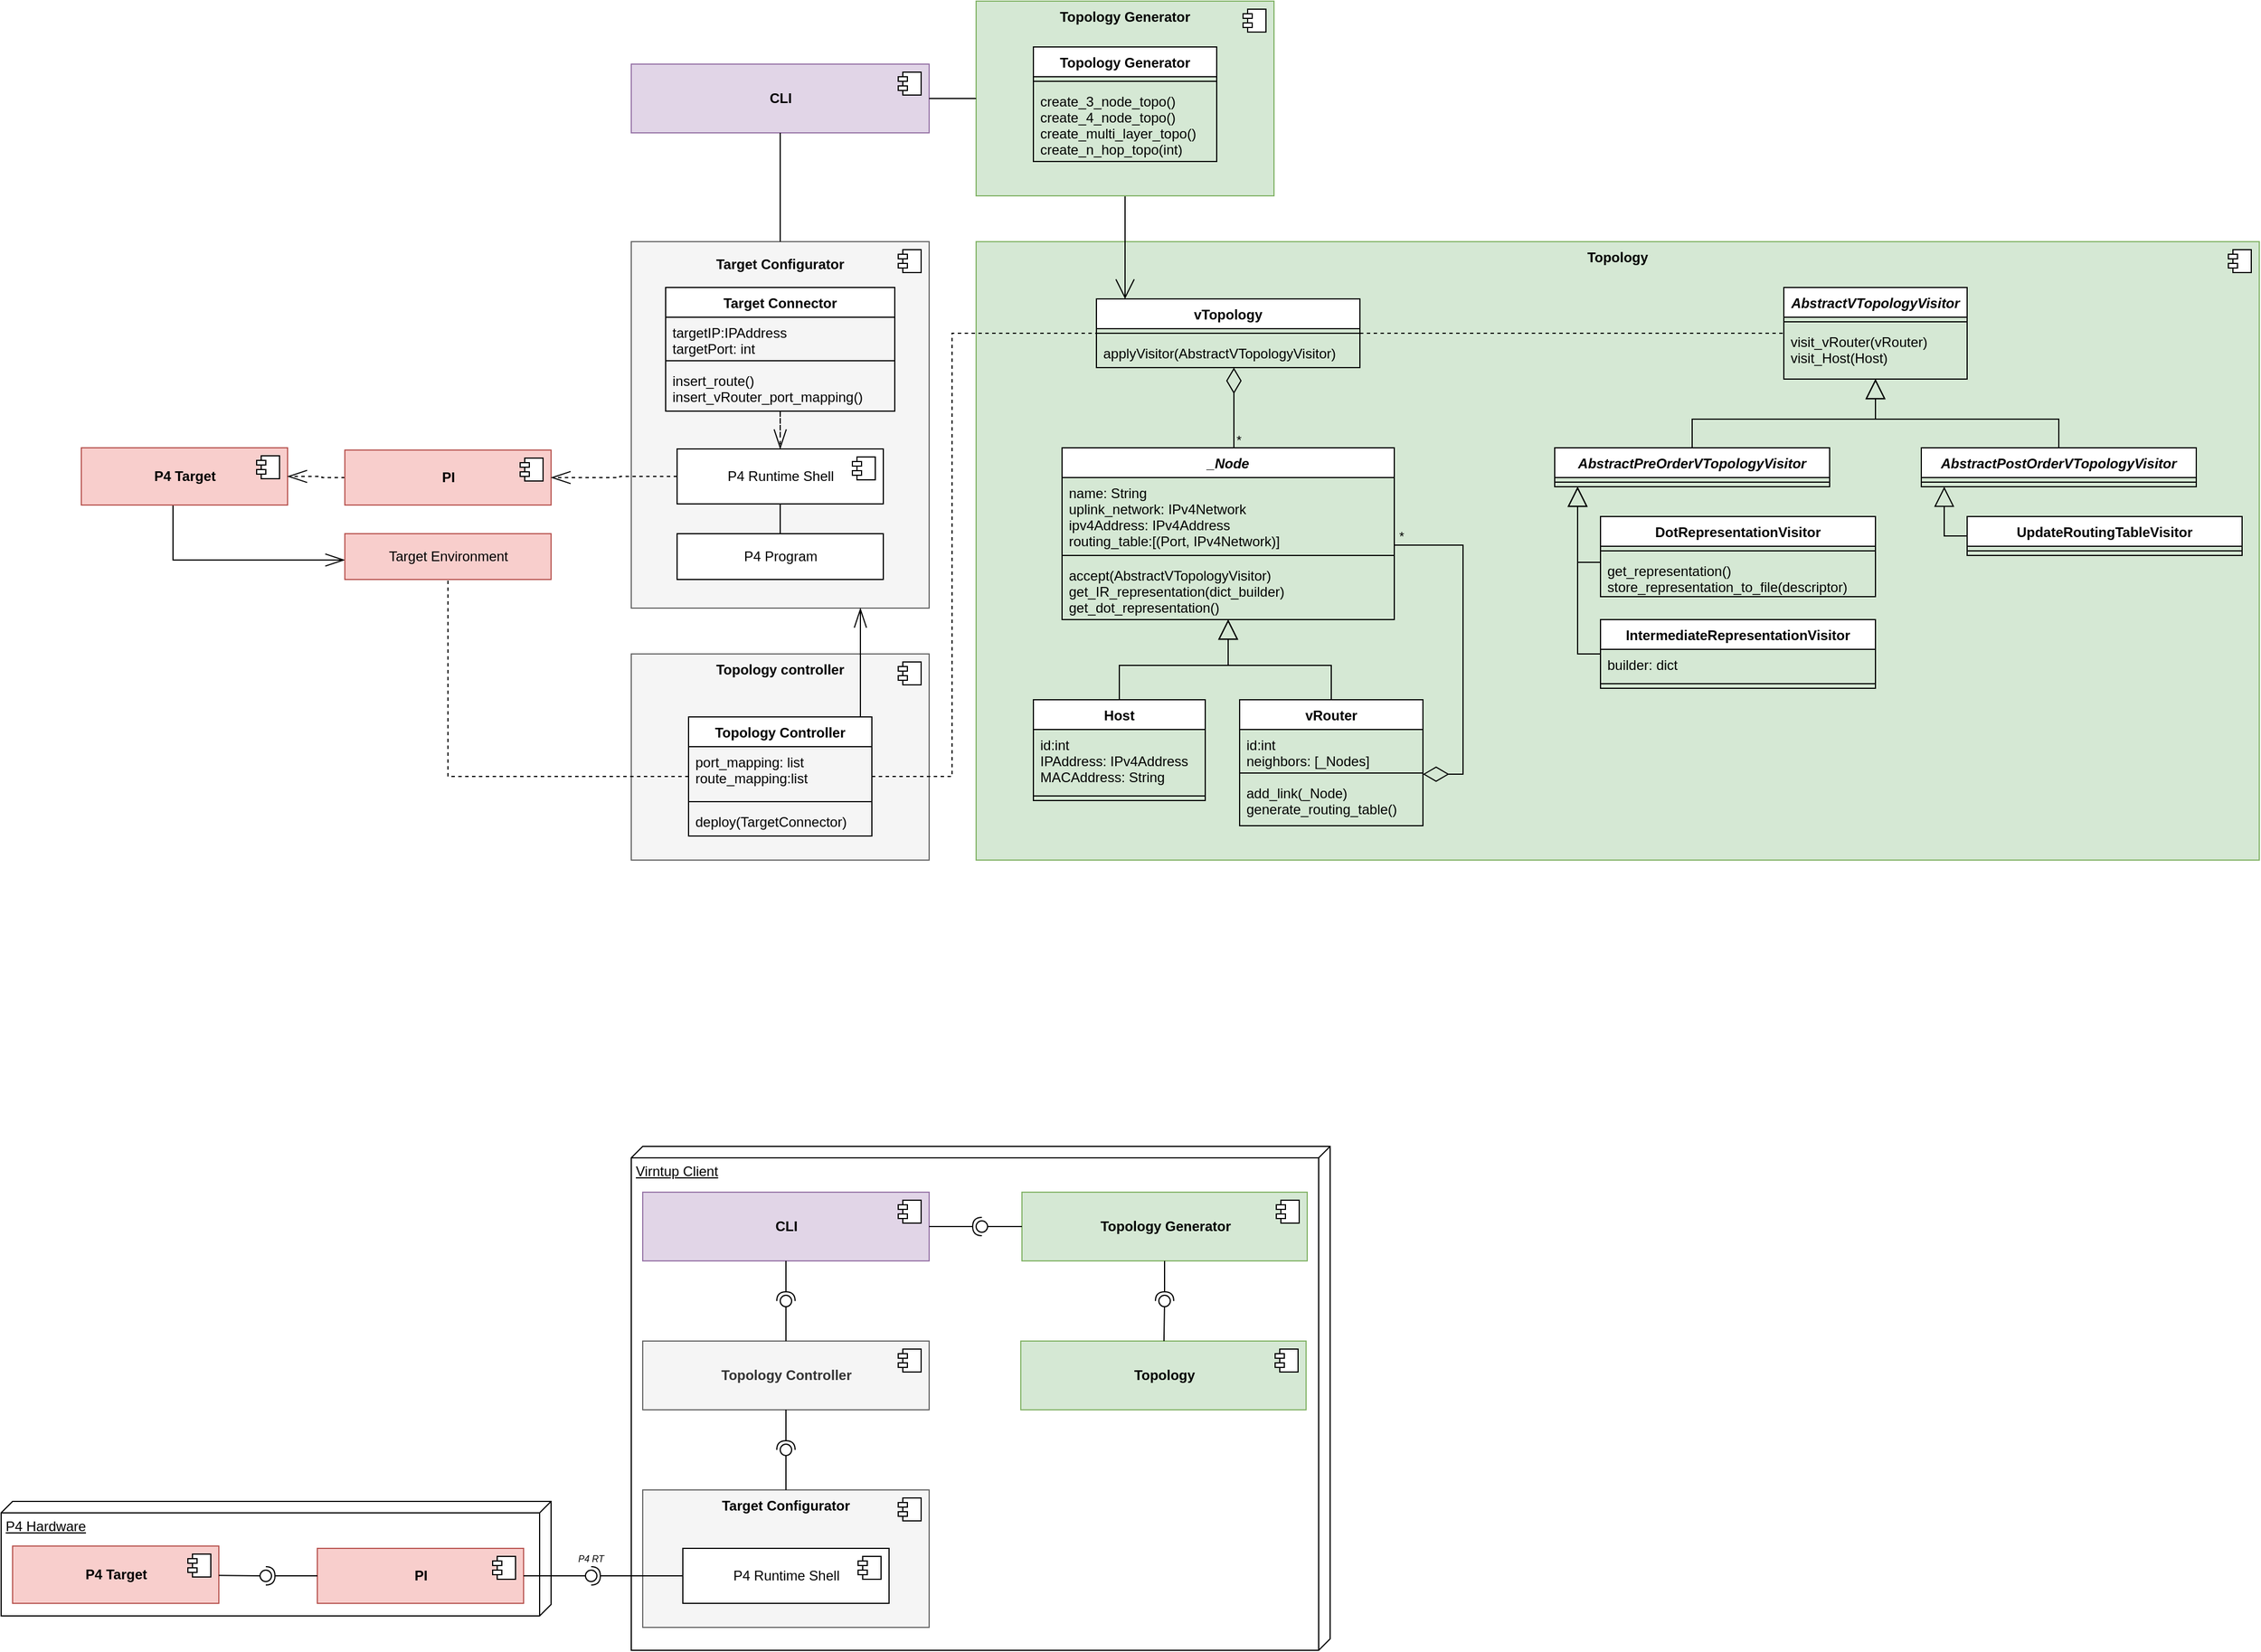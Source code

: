<mxfile version="14.5.1" type="device"><diagram id="0sm4el6s3_t0px6t5tR7" name="Page-1"><mxGraphModel dx="2562" dy="5940" grid="1" gridSize="10" guides="1" tooltips="1" connect="1" arrows="1" fold="1" page="1" pageScale="1" pageWidth="827" pageHeight="1169" math="0" shadow="0"><root><mxCell id="0"/><mxCell id="JbObf4KESTHoV-47QGXV-138" value="Boxes" parent="0"/><mxCell id="JbObf4KESTHoV-47QGXV-35" value="Virntup Client" style="verticalAlign=top;align=left;spacingTop=8;spacingLeft=2;spacingRight=12;shape=cube;size=10;direction=south;fontStyle=4;html=1;" vertex="1" parent="JbObf4KESTHoV-47QGXV-138"><mxGeometry x="2180" y="910" width="610" height="440" as="geometry"/></mxCell><mxCell id="JbObf4KESTHoV-47QGXV-34" value="P4 Hardware" style="verticalAlign=top;align=left;spacingTop=8;spacingLeft=2;spacingRight=12;shape=cube;size=10;direction=south;fontStyle=4;html=1;" vertex="1" parent="JbObf4KESTHoV-47QGXV-138"><mxGeometry x="1630" y="1220" width="480" height="100" as="geometry"/></mxCell><mxCell id="JbObf4KESTHoV-47QGXV-41" value="Deployment" parent="0"/><mxCell id="JbObf4KESTHoV-47QGXV-47" value="&lt;b&gt;Topology&lt;/b&gt;" style="html=1;dropTarget=0;fillColor=#d5e8d4;strokeColor=#82b366;" vertex="1" parent="JbObf4KESTHoV-47QGXV-41"><mxGeometry x="2520" y="1080" width="249" height="60" as="geometry"/></mxCell><mxCell id="JbObf4KESTHoV-47QGXV-48" value="" style="shape=module;jettyWidth=8;jettyHeight=4;" vertex="1" parent="JbObf4KESTHoV-47QGXV-47"><mxGeometry x="1" width="20" height="20" relative="1" as="geometry"><mxPoint x="-27" y="7" as="offset"/></mxGeometry></mxCell><mxCell id="JbObf4KESTHoV-47QGXV-92" value="&lt;b&gt;Topology Generator&lt;/b&gt;" style="html=1;dropTarget=0;fillColor=#d5e8d4;strokeColor=#82b366;" vertex="1" parent="JbObf4KESTHoV-47QGXV-41"><mxGeometry x="2521" y="950" width="249" height="60" as="geometry"/></mxCell><mxCell id="JbObf4KESTHoV-47QGXV-93" value="" style="shape=module;jettyWidth=8;jettyHeight=4;" vertex="1" parent="JbObf4KESTHoV-47QGXV-92"><mxGeometry x="1" width="20" height="20" relative="1" as="geometry"><mxPoint x="-27" y="7" as="offset"/></mxGeometry></mxCell><mxCell id="JbObf4KESTHoV-47QGXV-98" value="&lt;b&gt;Topology Controller&lt;/b&gt;" style="html=1;dropTarget=0;fillColor=#f5f5f5;strokeColor=#666666;fontColor=#333333;" vertex="1" parent="JbObf4KESTHoV-47QGXV-41"><mxGeometry x="2190" y="1080" width="250" height="60" as="geometry"/></mxCell><mxCell id="JbObf4KESTHoV-47QGXV-99" value="" style="shape=module;jettyWidth=8;jettyHeight=4;" vertex="1" parent="JbObf4KESTHoV-47QGXV-98"><mxGeometry x="1" width="20" height="20" relative="1" as="geometry"><mxPoint x="-27" y="7" as="offset"/></mxGeometry></mxCell><mxCell id="JbObf4KESTHoV-47QGXV-105" value="" style="html=1;dropTarget=0;fillColor=#f5f5f5;strokeColor=#666666;fontColor=#333333;" vertex="1" parent="JbObf4KESTHoV-47QGXV-41"><mxGeometry x="2190" y="1210" width="250" height="120" as="geometry"/></mxCell><mxCell id="JbObf4KESTHoV-47QGXV-106" value="" style="shape=module;jettyWidth=8;jettyHeight=4;" vertex="1" parent="JbObf4KESTHoV-47QGXV-105"><mxGeometry x="1" width="20" height="20" relative="1" as="geometry"><mxPoint x="-27" y="7" as="offset"/></mxGeometry></mxCell><mxCell id="JbObf4KESTHoV-47QGXV-113" value="P4 Runtime Shell" style="html=1;dropTarget=0;" vertex="1" parent="JbObf4KESTHoV-47QGXV-41"><mxGeometry x="2225" y="1261" width="180" height="48" as="geometry"/></mxCell><mxCell id="JbObf4KESTHoV-47QGXV-114" value="" style="shape=module;jettyWidth=8;jettyHeight=4;" vertex="1" parent="JbObf4KESTHoV-47QGXV-113"><mxGeometry x="1" width="20" height="20" relative="1" as="geometry"><mxPoint x="-27" y="7" as="offset"/></mxGeometry></mxCell><mxCell id="JbObf4KESTHoV-47QGXV-115" value="Target Configurator" style="text;align=center;fontStyle=1;verticalAlign=middle;spacingLeft=3;spacingRight=3;strokeColor=none;rotatable=0;points=[[0,0.5],[1,0.5]];portConstraint=eastwest;" vertex="1" parent="JbObf4KESTHoV-47QGXV-41"><mxGeometry x="2275" y="1210" width="80" height="26" as="geometry"/></mxCell><mxCell id="JbObf4KESTHoV-47QGXV-117" value="&lt;b&gt;CLI&lt;/b&gt;" style="html=1;dropTarget=0;fillColor=#e1d5e7;strokeColor=#9673a6;" vertex="1" parent="JbObf4KESTHoV-47QGXV-41"><mxGeometry x="2190" y="950" width="250" height="60" as="geometry"/></mxCell><mxCell id="JbObf4KESTHoV-47QGXV-118" value="" style="shape=module;jettyWidth=8;jettyHeight=4;" vertex="1" parent="JbObf4KESTHoV-47QGXV-117"><mxGeometry x="1" width="20" height="20" relative="1" as="geometry"><mxPoint x="-27" y="7" as="offset"/></mxGeometry></mxCell><mxCell id="JbObf4KESTHoV-47QGXV-120" value="&lt;b&gt;P4 Target&lt;/b&gt;" style="html=1;dropTarget=0;fillColor=#f8cecc;strokeColor=#b85450;" vertex="1" parent="JbObf4KESTHoV-47QGXV-41"><mxGeometry x="1640" y="1259" width="180" height="50" as="geometry"/></mxCell><mxCell id="JbObf4KESTHoV-47QGXV-121" value="" style="shape=module;jettyWidth=8;jettyHeight=4;" vertex="1" parent="JbObf4KESTHoV-47QGXV-120"><mxGeometry x="1" width="20" height="20" relative="1" as="geometry"><mxPoint x="-27" y="7" as="offset"/></mxGeometry></mxCell><mxCell id="JbObf4KESTHoV-47QGXV-123" value="&lt;b&gt;PI&lt;/b&gt;" style="html=1;dropTarget=0;fillColor=#f8cecc;strokeColor=#b85450;" vertex="1" parent="JbObf4KESTHoV-47QGXV-41"><mxGeometry x="1906" y="1261" width="180" height="48" as="geometry"/></mxCell><mxCell id="JbObf4KESTHoV-47QGXV-124" value="" style="shape=module;jettyWidth=8;jettyHeight=4;" vertex="1" parent="JbObf4KESTHoV-47QGXV-123"><mxGeometry x="1" width="20" height="20" relative="1" as="geometry"><mxPoint x="-27" y="7" as="offset"/></mxGeometry></mxCell><mxCell id="JbObf4KESTHoV-47QGXV-135" value="" style="rounded=0;orthogonalLoop=1;jettySize=auto;html=1;endArrow=none;endFill=0;" edge="1" target="JbObf4KESTHoV-47QGXV-137" parent="JbObf4KESTHoV-47QGXV-41" source="JbObf4KESTHoV-47QGXV-98"><mxGeometry relative="1" as="geometry"><mxPoint x="2530" y="935" as="sourcePoint"/></mxGeometry></mxCell><mxCell id="JbObf4KESTHoV-47QGXV-136" value="" style="rounded=0;orthogonalLoop=1;jettySize=auto;html=1;endArrow=halfCircle;endFill=0;entryX=0.5;entryY=0.5;entryDx=0;entryDy=0;endSize=6;strokeWidth=1;" edge="1" target="JbObf4KESTHoV-47QGXV-137" parent="JbObf4KESTHoV-47QGXV-41" source="JbObf4KESTHoV-47QGXV-117"><mxGeometry relative="1" as="geometry"><mxPoint x="2570" y="765" as="sourcePoint"/></mxGeometry></mxCell><mxCell id="JbObf4KESTHoV-47QGXV-137" value="" style="ellipse;whiteSpace=wrap;html=1;fontFamily=Helvetica;fontSize=12;fontColor=#000000;align=center;strokeColor=#000000;fillColor=#ffffff;points=[];aspect=fixed;resizable=0;labelBackgroundColor=none;" vertex="1" parent="JbObf4KESTHoV-47QGXV-41"><mxGeometry x="2310" y="1040" width="10" height="10" as="geometry"/></mxCell><mxCell id="JbObf4KESTHoV-47QGXV-142" value="" style="rounded=0;orthogonalLoop=1;jettySize=auto;html=1;endArrow=none;endFill=0;exitX=0;exitY=0.5;exitDx=0;exitDy=0;" edge="1" target="JbObf4KESTHoV-47QGXV-144" parent="JbObf4KESTHoV-47QGXV-41" source="JbObf4KESTHoV-47QGXV-92"><mxGeometry relative="1" as="geometry"><mxPoint x="2420" y="905" as="sourcePoint"/></mxGeometry></mxCell><mxCell id="JbObf4KESTHoV-47QGXV-143" value="" style="rounded=0;orthogonalLoop=1;jettySize=auto;html=1;endArrow=halfCircle;endFill=0;entryX=0.5;entryY=0.5;entryDx=0;entryDy=0;endSize=6;strokeWidth=1;" edge="1" target="JbObf4KESTHoV-47QGXV-144" parent="JbObf4KESTHoV-47QGXV-41" source="JbObf4KESTHoV-47QGXV-117"><mxGeometry relative="1" as="geometry"><mxPoint x="2460" y="905" as="sourcePoint"/></mxGeometry></mxCell><mxCell id="JbObf4KESTHoV-47QGXV-144" value="" style="ellipse;whiteSpace=wrap;html=1;fontFamily=Helvetica;fontSize=12;fontColor=#000000;align=center;strokeColor=#000000;fillColor=#ffffff;points=[];aspect=fixed;resizable=0;labelBackgroundColor=none;" vertex="1" parent="JbObf4KESTHoV-47QGXV-41"><mxGeometry x="2481" y="975" width="10" height="10" as="geometry"/></mxCell><mxCell id="JbObf4KESTHoV-47QGXV-145" value="" style="rounded=0;orthogonalLoop=1;jettySize=auto;html=1;endArrow=none;endFill=0;" edge="1" target="JbObf4KESTHoV-47QGXV-147" parent="JbObf4KESTHoV-47QGXV-41" source="JbObf4KESTHoV-47QGXV-47"><mxGeometry relative="1" as="geometry"><mxPoint x="2420" y="955" as="sourcePoint"/></mxGeometry></mxCell><mxCell id="JbObf4KESTHoV-47QGXV-146" value="" style="rounded=0;orthogonalLoop=1;jettySize=auto;html=1;endArrow=halfCircle;endFill=0;entryX=0.5;entryY=0.5;entryDx=0;entryDy=0;endSize=6;strokeWidth=1;" edge="1" target="JbObf4KESTHoV-47QGXV-147" parent="JbObf4KESTHoV-47QGXV-41" source="JbObf4KESTHoV-47QGXV-92"><mxGeometry relative="1" as="geometry"><mxPoint x="2460" y="955" as="sourcePoint"/></mxGeometry></mxCell><mxCell id="JbObf4KESTHoV-47QGXV-147" value="" style="ellipse;whiteSpace=wrap;html=1;fontFamily=Helvetica;fontSize=12;fontColor=#000000;align=center;strokeColor=#000000;fillColor=#ffffff;points=[];aspect=fixed;resizable=0;labelBackgroundColor=none;" vertex="1" parent="JbObf4KESTHoV-47QGXV-41"><mxGeometry x="2640.5" y="1040" width="10" height="10" as="geometry"/></mxCell><mxCell id="JbObf4KESTHoV-47QGXV-148" value="" style="rounded=0;orthogonalLoop=1;jettySize=auto;html=1;endArrow=none;endFill=0;" edge="1" target="JbObf4KESTHoV-47QGXV-150" parent="JbObf4KESTHoV-47QGXV-41" source="JbObf4KESTHoV-47QGXV-105"><mxGeometry relative="1" as="geometry"><mxPoint x="2370" y="975" as="sourcePoint"/></mxGeometry></mxCell><mxCell id="JbObf4KESTHoV-47QGXV-149" value="" style="rounded=0;orthogonalLoop=1;jettySize=auto;html=1;endArrow=halfCircle;endFill=0;entryX=0.5;entryY=0.5;entryDx=0;entryDy=0;endSize=6;strokeWidth=1;" edge="1" target="JbObf4KESTHoV-47QGXV-150" parent="JbObf4KESTHoV-47QGXV-41" source="JbObf4KESTHoV-47QGXV-98"><mxGeometry relative="1" as="geometry"><mxPoint x="2410" y="975" as="sourcePoint"/></mxGeometry></mxCell><mxCell id="JbObf4KESTHoV-47QGXV-150" value="" style="ellipse;whiteSpace=wrap;html=1;fontFamily=Helvetica;fontSize=12;fontColor=#000000;align=center;strokeColor=#000000;fillColor=#ffffff;points=[];aspect=fixed;resizable=0;labelBackgroundColor=none;" vertex="1" parent="JbObf4KESTHoV-47QGXV-41"><mxGeometry x="2310" y="1170" width="10" height="10" as="geometry"/></mxCell><mxCell id="JbObf4KESTHoV-47QGXV-151" value="" style="rounded=0;orthogonalLoop=1;jettySize=auto;html=1;endArrow=none;endFill=0;" edge="1" target="JbObf4KESTHoV-47QGXV-153" parent="JbObf4KESTHoV-47QGXV-41" source="JbObf4KESTHoV-47QGXV-120"><mxGeometry relative="1" as="geometry"><mxPoint x="1846" y="1059" as="sourcePoint"/></mxGeometry></mxCell><mxCell id="JbObf4KESTHoV-47QGXV-152" value="" style="rounded=0;orthogonalLoop=1;jettySize=auto;html=1;endArrow=halfCircle;endFill=0;entryX=0.5;entryY=0.5;entryDx=0;entryDy=0;endSize=6;strokeWidth=1;" edge="1" target="JbObf4KESTHoV-47QGXV-153" parent="JbObf4KESTHoV-47QGXV-41" source="JbObf4KESTHoV-47QGXV-123"><mxGeometry relative="1" as="geometry"><mxPoint x="1886" y="1059" as="sourcePoint"/></mxGeometry></mxCell><mxCell id="JbObf4KESTHoV-47QGXV-153" value="" style="ellipse;whiteSpace=wrap;html=1;fontFamily=Helvetica;fontSize=12;fontColor=#000000;align=center;strokeColor=#000000;fillColor=#ffffff;points=[];aspect=fixed;resizable=0;labelBackgroundColor=none;" vertex="1" parent="JbObf4KESTHoV-47QGXV-41"><mxGeometry x="1856" y="1280" width="10" height="10" as="geometry"/></mxCell><mxCell id="JbObf4KESTHoV-47QGXV-154" value="" style="rounded=0;orthogonalLoop=1;jettySize=auto;html=1;endArrow=none;endFill=0;" edge="1" target="JbObf4KESTHoV-47QGXV-156" parent="JbObf4KESTHoV-47QGXV-41" source="JbObf4KESTHoV-47QGXV-123"><mxGeometry relative="1" as="geometry"><mxPoint x="2020" y="1045" as="sourcePoint"/></mxGeometry></mxCell><mxCell id="JbObf4KESTHoV-47QGXV-155" value="" style="rounded=0;orthogonalLoop=1;jettySize=auto;html=1;endArrow=halfCircle;endFill=0;entryX=0.5;entryY=0.5;entryDx=0;entryDy=0;endSize=6;strokeWidth=1;" edge="1" target="JbObf4KESTHoV-47QGXV-156" parent="JbObf4KESTHoV-47QGXV-41" source="JbObf4KESTHoV-47QGXV-113"><mxGeometry relative="1" as="geometry"><mxPoint x="2060" y="1045" as="sourcePoint"/></mxGeometry></mxCell><mxCell id="JbObf4KESTHoV-47QGXV-156" value="" style="ellipse;whiteSpace=wrap;html=1;fontFamily=Helvetica;fontSize=12;fontColor=#000000;align=center;strokeColor=#000000;fillColor=#ffffff;points=[];aspect=fixed;resizable=0;labelBackgroundColor=none;" vertex="1" parent="JbObf4KESTHoV-47QGXV-41"><mxGeometry x="2140" y="1280" width="10" height="10" as="geometry"/></mxCell><mxCell id="JbObf4KESTHoV-47QGXV-157" value="P4 RT" style="text;align=center;fontStyle=2;verticalAlign=middle;spacingLeft=3;spacingRight=3;strokeColor=none;rotatable=0;points=[[0,0.5],[1,0.5]];portConstraint=eastwest;labelBackgroundColor=none;fontSize=8;" vertex="1" parent="JbObf4KESTHoV-47QGXV-41"><mxGeometry x="2105" y="1257" width="80" height="26" as="geometry"/></mxCell><mxCell id="JbObf4KESTHoV-47QGXV-40" value="Topology" parent="0"/><mxCell id="u4I0BQpY5Yo7M2c7KJh--1" value="" style="html=1;dropTarget=0;fillColor=#d5e8d4;strokeColor=#82b366;" parent="JbObf4KESTHoV-47QGXV-40" vertex="1"><mxGeometry x="2481" y="120" width="1120" height="540" as="geometry"/></mxCell><mxCell id="u4I0BQpY5Yo7M2c7KJh--2" value="" style="shape=module;jettyWidth=8;jettyHeight=4;" parent="u4I0BQpY5Yo7M2c7KJh--1" vertex="1"><mxGeometry x="1" width="20" height="20" relative="1" as="geometry"><mxPoint x="-27" y="7" as="offset"/></mxGeometry></mxCell><mxCell id="20_lO-7Dl9Hoh911eCzB-68" style="edgeStyle=orthogonalEdgeStyle;rounded=0;orthogonalLoop=1;jettySize=auto;html=1;endArrow=none;endFill=0;endSize=15;dashed=1;" parent="JbObf4KESTHoV-47QGXV-40" source="20_lO-7Dl9Hoh911eCzB-4" target="20_lO-7Dl9Hoh911eCzB-43" edge="1"><mxGeometry relative="1" as="geometry"/></mxCell><mxCell id="20_lO-7Dl9Hoh911eCzB-4" value="vTopology" style="swimlane;fontStyle=1;align=center;verticalAlign=top;childLayout=stackLayout;horizontal=1;startSize=26;horizontalStack=0;resizeParent=1;resizeParentMax=0;resizeLast=0;collapsible=1;marginBottom=0;" parent="JbObf4KESTHoV-47QGXV-40" vertex="1"><mxGeometry x="2586" y="170" width="230" height="60" as="geometry"/></mxCell><mxCell id="20_lO-7Dl9Hoh911eCzB-5" value="" style="line;strokeWidth=1;fillColor=none;align=left;verticalAlign=middle;spacingTop=-1;spacingLeft=3;spacingRight=3;rotatable=0;labelPosition=right;points=[];portConstraint=eastwest;" parent="20_lO-7Dl9Hoh911eCzB-4" vertex="1"><mxGeometry y="26" width="230" height="8" as="geometry"/></mxCell><mxCell id="20_lO-7Dl9Hoh911eCzB-6" value="applyVisitor(AbstractVTopologyVisitor)" style="text;strokeColor=none;fillColor=none;align=left;verticalAlign=top;spacingLeft=4;spacingRight=4;overflow=hidden;rotatable=0;points=[[0,0.5],[1,0.5]];portConstraint=eastwest;" parent="20_lO-7Dl9Hoh911eCzB-4" vertex="1"><mxGeometry y="34" width="230" height="26" as="geometry"/></mxCell><mxCell id="20_lO-7Dl9Hoh911eCzB-12" style="edgeStyle=orthogonalEdgeStyle;rounded=0;orthogonalLoop=1;jettySize=auto;html=1;startArrow=none;startFill=0;startSize=20;endArrow=diamondThin;endFill=0;endSize=20;" parent="JbObf4KESTHoV-47QGXV-40" source="20_lO-7Dl9Hoh911eCzB-30" target="20_lO-7Dl9Hoh911eCzB-4" edge="1"><mxGeometry relative="1" as="geometry"><Array as="points"><mxPoint x="2706" y="260"/><mxPoint x="2706" y="260"/></Array></mxGeometry></mxCell><mxCell id="20_lO-7Dl9Hoh911eCzB-13" value="*" style="edgeLabel;html=1;align=center;verticalAlign=middle;resizable=0;points=[];labelBackgroundColor=none;" parent="20_lO-7Dl9Hoh911eCzB-12" vertex="1" connectable="0"><mxGeometry x="-0.963" relative="1" as="geometry"><mxPoint x="4" y="-6" as="offset"/></mxGeometry></mxCell><mxCell id="20_lO-7Dl9Hoh911eCzB-33" style="edgeStyle=orthogonalEdgeStyle;rounded=0;orthogonalLoop=1;jettySize=auto;html=1;endArrow=block;endFill=0;endSize=15;" parent="JbObf4KESTHoV-47QGXV-40" source="20_lO-7Dl9Hoh911eCzB-14" target="20_lO-7Dl9Hoh911eCzB-30" edge="1"><mxGeometry relative="1" as="geometry"/></mxCell><mxCell id="20_lO-7Dl9Hoh911eCzB-41" style="edgeStyle=orthogonalEdgeStyle;rounded=0;orthogonalLoop=1;jettySize=auto;html=1;endArrow=diamondThin;endFill=0;endSize=20;" parent="JbObf4KESTHoV-47QGXV-40" source="20_lO-7Dl9Hoh911eCzB-30" target="20_lO-7Dl9Hoh911eCzB-14" edge="1"><mxGeometry relative="1" as="geometry"><Array as="points"><mxPoint x="2906" y="385"/><mxPoint x="2906" y="585"/></Array></mxGeometry></mxCell><mxCell id="20_lO-7Dl9Hoh911eCzB-42" value="*" style="edgeLabel;html=1;align=center;verticalAlign=middle;resizable=0;points=[];labelBackgroundColor=none;" parent="20_lO-7Dl9Hoh911eCzB-41" vertex="1" connectable="0"><mxGeometry x="-0.937" y="-2" relative="1" as="geometry"><mxPoint x="-4" y="-10" as="offset"/></mxGeometry></mxCell><mxCell id="20_lO-7Dl9Hoh911eCzB-14" value="vRouter" style="swimlane;fontStyle=1;align=center;verticalAlign=top;childLayout=stackLayout;horizontal=1;startSize=26;horizontalStack=0;resizeParent=1;resizeParentMax=0;resizeLast=0;collapsible=1;marginBottom=0;" parent="JbObf4KESTHoV-47QGXV-40" vertex="1"><mxGeometry x="2711" y="520" width="160" height="110" as="geometry"/></mxCell><mxCell id="20_lO-7Dl9Hoh911eCzB-15" value="id:int&#10;neighbors: [_Nodes]" style="text;strokeColor=none;fillColor=none;align=left;verticalAlign=top;spacingLeft=4;spacingRight=4;overflow=hidden;rotatable=0;points=[[0,0.5],[1,0.5]];portConstraint=eastwest;" parent="20_lO-7Dl9Hoh911eCzB-14" vertex="1"><mxGeometry y="26" width="160" height="34" as="geometry"/></mxCell><mxCell id="20_lO-7Dl9Hoh911eCzB-37" value="" style="line;strokeWidth=1;fillColor=none;align=left;verticalAlign=middle;spacingTop=-1;spacingLeft=3;spacingRight=3;rotatable=0;labelPosition=right;points=[];portConstraint=eastwest;" parent="20_lO-7Dl9Hoh911eCzB-14" vertex="1"><mxGeometry y="60" width="160" height="8" as="geometry"/></mxCell><mxCell id="20_lO-7Dl9Hoh911eCzB-39" value="add_link(_Node)&#10;generate_routing_table()&#10;" style="text;strokeColor=none;fillColor=none;align=left;verticalAlign=top;spacingLeft=4;spacingRight=4;overflow=hidden;rotatable=0;points=[[0,0.5],[1,0.5]];portConstraint=eastwest;" parent="20_lO-7Dl9Hoh911eCzB-14" vertex="1"><mxGeometry y="68" width="160" height="42" as="geometry"/></mxCell><mxCell id="20_lO-7Dl9Hoh911eCzB-34" style="edgeStyle=orthogonalEdgeStyle;rounded=0;orthogonalLoop=1;jettySize=auto;html=1;endArrow=block;endFill=0;endSize=15;" parent="JbObf4KESTHoV-47QGXV-40" source="20_lO-7Dl9Hoh911eCzB-17" target="20_lO-7Dl9Hoh911eCzB-30" edge="1"><mxGeometry relative="1" as="geometry"/></mxCell><mxCell id="20_lO-7Dl9Hoh911eCzB-17" value="Host" style="swimlane;fontStyle=1;align=center;verticalAlign=top;childLayout=stackLayout;horizontal=1;startSize=26;horizontalStack=0;resizeParent=1;resizeParentMax=0;resizeLast=0;collapsible=1;marginBottom=0;" parent="JbObf4KESTHoV-47QGXV-40" vertex="1"><mxGeometry x="2531" y="520" width="150" height="88" as="geometry"/></mxCell><mxCell id="20_lO-7Dl9Hoh911eCzB-18" value="id:int&#10;IPAddress: IPv4Address&#10;MACAddress: String" style="text;strokeColor=none;fillColor=none;align=left;verticalAlign=top;spacingLeft=4;spacingRight=4;overflow=hidden;rotatable=0;points=[[0,0.5],[1,0.5]];portConstraint=eastwest;" parent="20_lO-7Dl9Hoh911eCzB-17" vertex="1"><mxGeometry y="26" width="150" height="54" as="geometry"/></mxCell><mxCell id="20_lO-7Dl9Hoh911eCzB-19" value="" style="line;strokeWidth=1;fillColor=none;align=left;verticalAlign=middle;spacingTop=-1;spacingLeft=3;spacingRight=3;rotatable=0;labelPosition=right;points=[];portConstraint=eastwest;" parent="20_lO-7Dl9Hoh911eCzB-17" vertex="1"><mxGeometry y="80" width="150" height="8" as="geometry"/></mxCell><mxCell id="20_lO-7Dl9Hoh911eCzB-30" value="_Node" style="swimlane;fontStyle=3;align=center;verticalAlign=top;childLayout=stackLayout;horizontal=1;startSize=26;horizontalStack=0;resizeParent=1;resizeParentMax=0;resizeLast=0;collapsible=1;marginBottom=0;" parent="JbObf4KESTHoV-47QGXV-40" vertex="1"><mxGeometry x="2556" y="300" width="290" height="150" as="geometry"/></mxCell><mxCell id="20_lO-7Dl9Hoh911eCzB-32" value="name: String&#10;uplink_network: IPv4Network&#10;ipv4Address: IPv4Address&#10;routing_table:[(Port, IPv4Network)]" style="text;strokeColor=none;fillColor=none;align=left;verticalAlign=top;spacingLeft=4;spacingRight=4;overflow=hidden;rotatable=0;points=[[0,0.5],[1,0.5]];portConstraint=eastwest;" parent="20_lO-7Dl9Hoh911eCzB-30" vertex="1"><mxGeometry y="26" width="290" height="64" as="geometry"/></mxCell><mxCell id="20_lO-7Dl9Hoh911eCzB-31" value="" style="line;strokeWidth=1;fillColor=none;align=left;verticalAlign=middle;spacingTop=-1;spacingLeft=3;spacingRight=3;rotatable=0;labelPosition=right;points=[];portConstraint=eastwest;" parent="20_lO-7Dl9Hoh911eCzB-30" vertex="1"><mxGeometry y="90" width="290" height="8" as="geometry"/></mxCell><mxCell id="20_lO-7Dl9Hoh911eCzB-40" value="accept(AbstractVTopologyVisitor)&#10;get_IR_representation(dict_builder)&#10;get_dot_representation()" style="text;strokeColor=none;fillColor=none;align=left;verticalAlign=top;spacingLeft=4;spacingRight=4;overflow=hidden;rotatable=0;points=[[0,0.5],[1,0.5]];portConstraint=eastwest;" parent="20_lO-7Dl9Hoh911eCzB-30" vertex="1"><mxGeometry y="98" width="290" height="52" as="geometry"/></mxCell><mxCell id="20_lO-7Dl9Hoh911eCzB-43" value="AbstractVTopologyVisitor" style="swimlane;fontStyle=3;align=center;verticalAlign=top;childLayout=stackLayout;horizontal=1;startSize=26;horizontalStack=0;resizeParent=1;resizeParentMax=0;resizeLast=0;collapsible=1;marginBottom=0;" parent="JbObf4KESTHoV-47QGXV-40" vertex="1"><mxGeometry x="3186" y="160" width="160" height="80" as="geometry"/></mxCell><mxCell id="20_lO-7Dl9Hoh911eCzB-45" value="" style="line;strokeWidth=1;fillColor=none;align=left;verticalAlign=middle;spacingTop=-1;spacingLeft=3;spacingRight=3;rotatable=0;labelPosition=right;points=[];portConstraint=eastwest;" parent="20_lO-7Dl9Hoh911eCzB-43" vertex="1"><mxGeometry y="26" width="160" height="8" as="geometry"/></mxCell><mxCell id="20_lO-7Dl9Hoh911eCzB-46" value="visit_vRouter(vRouter)&#10;visit_Host(Host)" style="text;strokeColor=none;fillColor=none;align=left;verticalAlign=top;spacingLeft=4;spacingRight=4;overflow=hidden;rotatable=0;points=[[0,0.5],[1,0.5]];portConstraint=eastwest;" parent="20_lO-7Dl9Hoh911eCzB-43" vertex="1"><mxGeometry y="34" width="160" height="46" as="geometry"/></mxCell><mxCell id="20_lO-7Dl9Hoh911eCzB-64" style="edgeStyle=orthogonalEdgeStyle;rounded=0;orthogonalLoop=1;jettySize=auto;html=1;endArrow=block;endFill=0;endSize=15;" parent="JbObf4KESTHoV-47QGXV-40" source="20_lO-7Dl9Hoh911eCzB-47" target="20_lO-7Dl9Hoh911eCzB-43" edge="1"><mxGeometry relative="1" as="geometry"/></mxCell><mxCell id="20_lO-7Dl9Hoh911eCzB-47" value="AbstractPreOrderVTopologyVisitor" style="swimlane;fontStyle=3;align=center;verticalAlign=top;childLayout=stackLayout;horizontal=1;startSize=26;horizontalStack=0;resizeParent=1;resizeParentMax=0;resizeLast=0;collapsible=1;marginBottom=0;" parent="JbObf4KESTHoV-47QGXV-40" vertex="1"><mxGeometry x="2986" y="300" width="240" height="34" as="geometry"/></mxCell><mxCell id="20_lO-7Dl9Hoh911eCzB-48" value="" style="line;strokeWidth=1;fillColor=none;align=left;verticalAlign=middle;spacingTop=-1;spacingLeft=3;spacingRight=3;rotatable=0;labelPosition=right;points=[];portConstraint=eastwest;" parent="20_lO-7Dl9Hoh911eCzB-47" vertex="1"><mxGeometry y="26" width="240" height="8" as="geometry"/></mxCell><mxCell id="20_lO-7Dl9Hoh911eCzB-63" style="edgeStyle=orthogonalEdgeStyle;rounded=0;orthogonalLoop=1;jettySize=auto;html=1;endArrow=block;endFill=0;endSize=15;" parent="JbObf4KESTHoV-47QGXV-40" source="20_lO-7Dl9Hoh911eCzB-53" target="20_lO-7Dl9Hoh911eCzB-43" edge="1"><mxGeometry relative="1" as="geometry"/></mxCell><mxCell id="20_lO-7Dl9Hoh911eCzB-53" value="AbstractPostOrderVTopologyVisitor" style="swimlane;fontStyle=3;align=center;verticalAlign=top;childLayout=stackLayout;horizontal=1;startSize=26;horizontalStack=0;resizeParent=1;resizeParentMax=0;resizeLast=0;collapsible=1;marginBottom=0;" parent="JbObf4KESTHoV-47QGXV-40" vertex="1"><mxGeometry x="3306" y="300" width="240" height="34" as="geometry"/></mxCell><mxCell id="20_lO-7Dl9Hoh911eCzB-54" value="" style="line;strokeWidth=1;fillColor=none;align=left;verticalAlign=middle;spacingTop=-1;spacingLeft=3;spacingRight=3;rotatable=0;labelPosition=right;points=[];portConstraint=eastwest;" parent="20_lO-7Dl9Hoh911eCzB-53" vertex="1"><mxGeometry y="26" width="240" height="8" as="geometry"/></mxCell><mxCell id="20_lO-7Dl9Hoh911eCzB-62" style="edgeStyle=orthogonalEdgeStyle;rounded=0;orthogonalLoop=1;jettySize=auto;html=1;endArrow=block;endFill=0;endSize=15;" parent="JbObf4KESTHoV-47QGXV-40" source="20_lO-7Dl9Hoh911eCzB-56" target="20_lO-7Dl9Hoh911eCzB-53" edge="1"><mxGeometry relative="1" as="geometry"><Array as="points"><mxPoint x="3326" y="377"/></Array></mxGeometry></mxCell><mxCell id="20_lO-7Dl9Hoh911eCzB-56" value="UpdateRoutingTableVisitor" style="swimlane;fontStyle=1;align=center;verticalAlign=top;childLayout=stackLayout;horizontal=1;startSize=26;horizontalStack=0;resizeParent=1;resizeParentMax=0;resizeLast=0;collapsible=1;marginBottom=0;" parent="JbObf4KESTHoV-47QGXV-40" vertex="1"><mxGeometry x="3346" y="360" width="240" height="34" as="geometry"/></mxCell><mxCell id="20_lO-7Dl9Hoh911eCzB-57" value="" style="line;strokeWidth=1;fillColor=none;align=left;verticalAlign=middle;spacingTop=-1;spacingLeft=3;spacingRight=3;rotatable=0;labelPosition=right;points=[];portConstraint=eastwest;" parent="20_lO-7Dl9Hoh911eCzB-56" vertex="1"><mxGeometry y="26" width="240" height="8" as="geometry"/></mxCell><mxCell id="20_lO-7Dl9Hoh911eCzB-61" style="edgeStyle=orthogonalEdgeStyle;rounded=0;orthogonalLoop=1;jettySize=auto;html=1;endArrow=block;endFill=0;endSize=15;" parent="JbObf4KESTHoV-47QGXV-40" source="20_lO-7Dl9Hoh911eCzB-59" target="20_lO-7Dl9Hoh911eCzB-47" edge="1"><mxGeometry relative="1" as="geometry"><Array as="points"><mxPoint x="3006" y="400"/></Array></mxGeometry></mxCell><mxCell id="20_lO-7Dl9Hoh911eCzB-59" value="DotRepresentationVisitor" style="swimlane;fontStyle=1;align=center;verticalAlign=top;childLayout=stackLayout;horizontal=1;startSize=26;horizontalStack=0;resizeParent=1;resizeParentMax=0;resizeLast=0;collapsible=1;marginBottom=0;" parent="JbObf4KESTHoV-47QGXV-40" vertex="1"><mxGeometry x="3026" y="360" width="240" height="70" as="geometry"/></mxCell><mxCell id="20_lO-7Dl9Hoh911eCzB-60" value="" style="line;strokeWidth=1;fillColor=none;align=left;verticalAlign=middle;spacingTop=-1;spacingLeft=3;spacingRight=3;rotatable=0;labelPosition=right;points=[];portConstraint=eastwest;" parent="20_lO-7Dl9Hoh911eCzB-59" vertex="1"><mxGeometry y="26" width="240" height="8" as="geometry"/></mxCell><mxCell id="20_lO-7Dl9Hoh911eCzB-70" value="get_representation()&#10;store_representation_to_file(descriptor)" style="text;strokeColor=none;fillColor=none;align=left;verticalAlign=top;spacingLeft=4;spacingRight=4;overflow=hidden;rotatable=0;points=[[0,0.5],[1,0.5]];portConstraint=eastwest;" parent="20_lO-7Dl9Hoh911eCzB-59" vertex="1"><mxGeometry y="34" width="240" height="36" as="geometry"/></mxCell><mxCell id="20_lO-7Dl9Hoh911eCzB-67" style="edgeStyle=orthogonalEdgeStyle;rounded=0;orthogonalLoop=1;jettySize=auto;html=1;endArrow=block;endFill=0;endSize=15;" parent="JbObf4KESTHoV-47QGXV-40" source="20_lO-7Dl9Hoh911eCzB-65" target="20_lO-7Dl9Hoh911eCzB-47" edge="1"><mxGeometry relative="1" as="geometry"><Array as="points"><mxPoint x="3006" y="480"/></Array></mxGeometry></mxCell><mxCell id="20_lO-7Dl9Hoh911eCzB-65" value="IntermediateRepresentationVisitor" style="swimlane;fontStyle=1;align=center;verticalAlign=top;childLayout=stackLayout;horizontal=1;startSize=26;horizontalStack=0;resizeParent=1;resizeParentMax=0;resizeLast=0;collapsible=1;marginBottom=0;" parent="JbObf4KESTHoV-47QGXV-40" vertex="1"><mxGeometry x="3026" y="450" width="240" height="60" as="geometry"/></mxCell><mxCell id="20_lO-7Dl9Hoh911eCzB-69" value="builder: dict" style="text;strokeColor=none;fillColor=none;align=left;verticalAlign=top;spacingLeft=4;spacingRight=4;overflow=hidden;rotatable=0;points=[[0,0.5],[1,0.5]];portConstraint=eastwest;" parent="20_lO-7Dl9Hoh911eCzB-65" vertex="1"><mxGeometry y="26" width="240" height="26" as="geometry"/></mxCell><mxCell id="20_lO-7Dl9Hoh911eCzB-66" value="" style="line;strokeWidth=1;fillColor=none;align=left;verticalAlign=middle;spacingTop=-1;spacingLeft=3;spacingRight=3;rotatable=0;labelPosition=right;points=[];portConstraint=eastwest;" parent="20_lO-7Dl9Hoh911eCzB-65" vertex="1"><mxGeometry y="52" width="240" height="8" as="geometry"/></mxCell><mxCell id="u4I0BQpY5Yo7M2c7KJh--3" value="Topology" style="text;align=center;fontStyle=1;verticalAlign=middle;spacingLeft=3;spacingRight=3;strokeColor=none;rotatable=0;points=[[0,0.5],[1,0.5]];portConstraint=eastwest;" parent="JbObf4KESTHoV-47QGXV-40" vertex="1"><mxGeometry x="3001" y="120" width="80" height="26" as="geometry"/></mxCell><mxCell id="u4I0BQpY5Yo7M2c7KJh--10" style="edgeStyle=orthogonalEdgeStyle;rounded=0;orthogonalLoop=1;jettySize=auto;html=1;endArrow=open;endFill=0;endSize=15;" parent="JbObf4KESTHoV-47QGXV-40" source="u4I0BQpY5Yo7M2c7KJh--4" target="20_lO-7Dl9Hoh911eCzB-4" edge="1"><mxGeometry relative="1" as="geometry"><Array as="points"><mxPoint x="2611" y="140"/><mxPoint x="2611" y="140"/></Array></mxGeometry></mxCell><mxCell id="JbObf4KESTHoV-47QGXV-46" value="Topology Generator" parent="0"/><mxCell id="u4I0BQpY5Yo7M2c7KJh--8" value="" style="html=1;dropTarget=0;fillColor=#d5e8d4;strokeColor=#82b366;" parent="JbObf4KESTHoV-47QGXV-46" vertex="1"><mxGeometry x="2481" y="-90" width="260" height="170" as="geometry"/></mxCell><mxCell id="u4I0BQpY5Yo7M2c7KJh--9" value="" style="shape=module;jettyWidth=8;jettyHeight=4;" parent="u4I0BQpY5Yo7M2c7KJh--8" vertex="1"><mxGeometry x="1" width="20" height="20" relative="1" as="geometry"><mxPoint x="-27" y="7" as="offset"/></mxGeometry></mxCell><mxCell id="u4I0BQpY5Yo7M2c7KJh--4" value="Topology Generator" style="swimlane;fontStyle=1;align=center;verticalAlign=top;childLayout=stackLayout;horizontal=1;startSize=26;horizontalStack=0;resizeParent=1;resizeParentMax=0;resizeLast=0;collapsible=1;marginBottom=0;" parent="JbObf4KESTHoV-47QGXV-46" vertex="1"><mxGeometry x="2531" y="-50" width="160" height="100" as="geometry"/></mxCell><mxCell id="u4I0BQpY5Yo7M2c7KJh--6" value="" style="line;strokeWidth=1;fillColor=none;align=left;verticalAlign=middle;spacingTop=-1;spacingLeft=3;spacingRight=3;rotatable=0;labelPosition=right;points=[];portConstraint=eastwest;" parent="u4I0BQpY5Yo7M2c7KJh--4" vertex="1"><mxGeometry y="26" width="160" height="8" as="geometry"/></mxCell><mxCell id="u4I0BQpY5Yo7M2c7KJh--7" value="create_3_node_topo()&#10;create_4_node_topo()&#10;create_multi_layer_topo()&#10;create_n_hop_topo(int)" style="text;strokeColor=none;fillColor=none;align=left;verticalAlign=top;spacingLeft=4;spacingRight=4;overflow=hidden;rotatable=0;points=[[0,0.5],[1,0.5]];portConstraint=eastwest;" parent="u4I0BQpY5Yo7M2c7KJh--4" vertex="1"><mxGeometry y="34" width="160" height="66" as="geometry"/></mxCell><mxCell id="JbObf4KESTHoV-47QGXV-8" value="Topology Generator" style="text;align=center;fontStyle=1;verticalAlign=middle;spacingLeft=3;spacingRight=3;strokeColor=none;rotatable=0;points=[[0,0.5],[1,0.5]];portConstraint=eastwest;" vertex="1" parent="JbObf4KESTHoV-47QGXV-46"><mxGeometry x="2571" y="-90" width="80" height="26" as="geometry"/></mxCell><mxCell id="JbObf4KESTHoV-47QGXV-42" value="Topology Controller" parent="0"/><mxCell id="JbObf4KESTHoV-47QGXV-28" value="" style="html=1;dropTarget=0;fillColor=#f5f5f5;strokeColor=#666666;fontColor=#333333;" vertex="1" parent="JbObf4KESTHoV-47QGXV-42"><mxGeometry x="2180" y="480" width="260" height="180" as="geometry"/></mxCell><mxCell id="JbObf4KESTHoV-47QGXV-29" value="" style="shape=module;jettyWidth=8;jettyHeight=4;" vertex="1" parent="JbObf4KESTHoV-47QGXV-28"><mxGeometry x="1" width="20" height="20" relative="1" as="geometry"><mxPoint x="-27" y="7" as="offset"/></mxGeometry></mxCell><mxCell id="JbObf4KESTHoV-47QGXV-21" value="Topology Controller" style="swimlane;fontStyle=1;align=center;verticalAlign=top;childLayout=stackLayout;horizontal=1;startSize=26;horizontalStack=0;resizeParent=1;resizeParentMax=0;resizeLast=0;collapsible=1;marginBottom=0;" vertex="1" parent="JbObf4KESTHoV-47QGXV-42"><mxGeometry x="2230" y="535" width="160" height="104" as="geometry"/></mxCell><mxCell id="JbObf4KESTHoV-47QGXV-22" value="port_mapping: list&#10;route_mapping:list" style="text;strokeColor=none;fillColor=none;align=left;verticalAlign=top;spacingLeft=4;spacingRight=4;overflow=hidden;rotatable=0;points=[[0,0.5],[1,0.5]];portConstraint=eastwest;" vertex="1" parent="JbObf4KESTHoV-47QGXV-21"><mxGeometry y="26" width="160" height="44" as="geometry"/></mxCell><mxCell id="JbObf4KESTHoV-47QGXV-23" value="" style="line;strokeWidth=1;fillColor=none;align=left;verticalAlign=middle;spacingTop=-1;spacingLeft=3;spacingRight=3;rotatable=0;labelPosition=right;points=[];portConstraint=eastwest;" vertex="1" parent="JbObf4KESTHoV-47QGXV-21"><mxGeometry y="70" width="160" height="8" as="geometry"/></mxCell><mxCell id="JbObf4KESTHoV-47QGXV-24" value="deploy(TargetConnector)" style="text;strokeColor=none;fillColor=none;align=left;verticalAlign=top;spacingLeft=4;spacingRight=4;overflow=hidden;rotatable=0;points=[[0,0.5],[1,0.5]];portConstraint=eastwest;" vertex="1" parent="JbObf4KESTHoV-47QGXV-21"><mxGeometry y="78" width="160" height="26" as="geometry"/></mxCell><mxCell id="JbObf4KESTHoV-47QGXV-31" value="Topology controller" style="text;align=center;fontStyle=1;verticalAlign=middle;spacingLeft=3;spacingRight=3;strokeColor=none;rotatable=0;points=[[0,0.5],[1,0.5]];portConstraint=eastwest;" vertex="1" parent="JbObf4KESTHoV-47QGXV-42"><mxGeometry x="2270" y="480" width="80" height="26" as="geometry"/></mxCell><mxCell id="JbObf4KESTHoV-47QGXV-43" value="Target Configurator" parent="0"/><mxCell id="JbObf4KESTHoV-47QGXV-9" value="" style="html=1;dropTarget=0;fillColor=#f5f5f5;strokeColor=#666666;fontColor=#333333;" vertex="1" parent="JbObf4KESTHoV-47QGXV-43"><mxGeometry x="2180" y="120" width="260" height="320" as="geometry"/></mxCell><mxCell id="JbObf4KESTHoV-47QGXV-10" value="" style="shape=module;jettyWidth=8;jettyHeight=4;" vertex="1" parent="JbObf4KESTHoV-47QGXV-9"><mxGeometry x="1" width="20" height="20" relative="1" as="geometry"><mxPoint x="-27" y="7" as="offset"/></mxGeometry></mxCell><mxCell id="JbObf4KESTHoV-47QGXV-7" style="edgeStyle=orthogonalEdgeStyle;rounded=0;orthogonalLoop=1;jettySize=auto;html=1;endArrow=openThin;endFill=0;endSize=15;dashed=1;" edge="1" parent="JbObf4KESTHoV-47QGXV-43" source="JbObf4KESTHoV-47QGXV-1" target="JbObf4KESTHoV-47QGXV-5"><mxGeometry relative="1" as="geometry"/></mxCell><mxCell id="JbObf4KESTHoV-47QGXV-1" value="Target Connector" style="swimlane;fontStyle=1;align=center;verticalAlign=top;childLayout=stackLayout;horizontal=1;startSize=26;horizontalStack=0;resizeParent=1;resizeParentMax=0;resizeLast=0;collapsible=1;marginBottom=0;" vertex="1" parent="JbObf4KESTHoV-47QGXV-43"><mxGeometry x="2210" y="160" width="200" height="108" as="geometry"/></mxCell><mxCell id="JbObf4KESTHoV-47QGXV-2" value="targetIP:IPAddress&#10;targetPort: int" style="text;strokeColor=none;fillColor=none;align=left;verticalAlign=top;spacingLeft=4;spacingRight=4;overflow=hidden;rotatable=0;points=[[0,0.5],[1,0.5]];portConstraint=eastwest;" vertex="1" parent="JbObf4KESTHoV-47QGXV-1"><mxGeometry y="26" width="200" height="34" as="geometry"/></mxCell><mxCell id="JbObf4KESTHoV-47QGXV-3" value="" style="line;strokeWidth=1;fillColor=none;align=left;verticalAlign=middle;spacingTop=-1;spacingLeft=3;spacingRight=3;rotatable=0;labelPosition=right;points=[];portConstraint=eastwest;" vertex="1" parent="JbObf4KESTHoV-47QGXV-1"><mxGeometry y="60" width="200" height="8" as="geometry"/></mxCell><mxCell id="JbObf4KESTHoV-47QGXV-4" value="insert_route()&#10;insert_vRouter_port_mapping()" style="text;strokeColor=none;fillColor=none;align=left;verticalAlign=top;spacingLeft=4;spacingRight=4;overflow=hidden;rotatable=0;points=[[0,0.5],[1,0.5]];portConstraint=eastwest;" vertex="1" parent="JbObf4KESTHoV-47QGXV-1"><mxGeometry y="68" width="200" height="40" as="geometry"/></mxCell><mxCell id="JbObf4KESTHoV-47QGXV-33" style="edgeStyle=orthogonalEdgeStyle;rounded=0;orthogonalLoop=1;jettySize=auto;html=1;endArrow=none;endFill=0;endSize=15;" edge="1" parent="JbObf4KESTHoV-47QGXV-43" source="JbObf4KESTHoV-47QGXV-5" target="JbObf4KESTHoV-47QGXV-20"><mxGeometry relative="1" as="geometry"/></mxCell><mxCell id="JbObf4KESTHoV-47QGXV-5" value="P4 Runtime Shell" style="html=1;dropTarget=0;" vertex="1" parent="JbObf4KESTHoV-47QGXV-43"><mxGeometry x="2220" y="301" width="180" height="48" as="geometry"/></mxCell><mxCell id="JbObf4KESTHoV-47QGXV-6" value="" style="shape=module;jettyWidth=8;jettyHeight=4;" vertex="1" parent="JbObf4KESTHoV-47QGXV-5"><mxGeometry x="1" width="20" height="20" relative="1" as="geometry"><mxPoint x="-27" y="7" as="offset"/></mxGeometry></mxCell><mxCell id="JbObf4KESTHoV-47QGXV-11" value="Target Configurator" style="text;align=center;fontStyle=1;verticalAlign=middle;spacingLeft=3;spacingRight=3;strokeColor=none;rotatable=0;points=[[0,0.5],[1,0.5]];portConstraint=eastwest;" vertex="1" parent="JbObf4KESTHoV-47QGXV-43"><mxGeometry x="2270" y="126" width="80" height="26" as="geometry"/></mxCell><mxCell id="JbObf4KESTHoV-47QGXV-20" value="P4 Program" style="html=1;" vertex="1" parent="JbObf4KESTHoV-47QGXV-43"><mxGeometry x="2220" y="375" width="180" height="40" as="geometry"/></mxCell><mxCell id="JbObf4KESTHoV-47QGXV-44" value="CLI" parent="0"/><mxCell id="JbObf4KESTHoV-47QGXV-36" value="&lt;b&gt;CLI&lt;/b&gt;" style="html=1;dropTarget=0;fillColor=#e1d5e7;strokeColor=#9673a6;" vertex="1" parent="JbObf4KESTHoV-47QGXV-44"><mxGeometry x="2180" y="-35" width="260" height="60" as="geometry"/></mxCell><mxCell id="JbObf4KESTHoV-47QGXV-37" value="" style="shape=module;jettyWidth=8;jettyHeight=4;" vertex="1" parent="JbObf4KESTHoV-47QGXV-36"><mxGeometry x="1" width="20" height="20" relative="1" as="geometry"><mxPoint x="-27" y="7" as="offset"/></mxGeometry></mxCell><mxCell id="JbObf4KESTHoV-47QGXV-45" value="P4 Target" parent="0"/><mxCell id="JbObf4KESTHoV-47QGXV-18" style="edgeStyle=orthogonalEdgeStyle;rounded=0;orthogonalLoop=1;jettySize=auto;html=1;endArrow=openThin;endFill=0;endSize=15;" edge="1" parent="JbObf4KESTHoV-47QGXV-45" source="JbObf4KESTHoV-47QGXV-12" target="JbObf4KESTHoV-47QGXV-17"><mxGeometry relative="1" as="geometry"><Array as="points"><mxPoint x="1780" y="398"/></Array></mxGeometry></mxCell><mxCell id="JbObf4KESTHoV-47QGXV-12" value="&lt;b&gt;P4 Target&lt;/b&gt;" style="html=1;dropTarget=0;fillColor=#f8cecc;strokeColor=#b85450;" vertex="1" parent="JbObf4KESTHoV-47QGXV-45"><mxGeometry x="1700" y="300" width="180" height="50" as="geometry"/></mxCell><mxCell id="JbObf4KESTHoV-47QGXV-13" value="" style="shape=module;jettyWidth=8;jettyHeight=4;" vertex="1" parent="JbObf4KESTHoV-47QGXV-12"><mxGeometry x="1" width="20" height="20" relative="1" as="geometry"><mxPoint x="-27" y="7" as="offset"/></mxGeometry></mxCell><mxCell id="JbObf4KESTHoV-47QGXV-16" style="edgeStyle=orthogonalEdgeStyle;rounded=0;orthogonalLoop=1;jettySize=auto;html=1;entryX=1;entryY=0.5;entryDx=0;entryDy=0;dashed=1;endArrow=openThin;endFill=0;endSize=15;" edge="1" parent="JbObf4KESTHoV-47QGXV-45" source="JbObf4KESTHoV-47QGXV-14" target="JbObf4KESTHoV-47QGXV-12"><mxGeometry relative="1" as="geometry"/></mxCell><mxCell id="JbObf4KESTHoV-47QGXV-14" value="&lt;b&gt;PI&lt;/b&gt;" style="html=1;dropTarget=0;fillColor=#f8cecc;strokeColor=#b85450;" vertex="1" parent="JbObf4KESTHoV-47QGXV-45"><mxGeometry x="1930" y="302" width="180" height="48" as="geometry"/></mxCell><mxCell id="JbObf4KESTHoV-47QGXV-15" value="" style="shape=module;jettyWidth=8;jettyHeight=4;" vertex="1" parent="JbObf4KESTHoV-47QGXV-14"><mxGeometry x="1" width="20" height="20" relative="1" as="geometry"><mxPoint x="-27" y="7" as="offset"/></mxGeometry></mxCell><mxCell id="JbObf4KESTHoV-47QGXV-17" value="Target Environment" style="html=1;fillColor=#f8cecc;strokeColor=#b85450;" vertex="1" parent="JbObf4KESTHoV-47QGXV-45"><mxGeometry x="1930" y="375" width="180" height="40" as="geometry"/></mxCell><mxCell id="1" value="Interconnections" parent="0"/><mxCell id="JbObf4KESTHoV-47QGXV-25" style="edgeStyle=orthogonalEdgeStyle;rounded=0;orthogonalLoop=1;jettySize=auto;html=1;endArrow=openThin;endFill=0;endSize=15;" edge="1" parent="1" source="JbObf4KESTHoV-47QGXV-21" target="JbObf4KESTHoV-47QGXV-9"><mxGeometry relative="1" as="geometry"><Array as="points"><mxPoint x="2380" y="490"/><mxPoint x="2380" y="490"/></Array></mxGeometry></mxCell><mxCell id="JbObf4KESTHoV-47QGXV-26" style="edgeStyle=orthogonalEdgeStyle;rounded=0;orthogonalLoop=1;jettySize=auto;html=1;endArrow=none;endFill=0;endSize=15;dashed=1;" edge="1" parent="1" source="JbObf4KESTHoV-47QGXV-21" target="JbObf4KESTHoV-47QGXV-17"><mxGeometry relative="1" as="geometry"><mxPoint x="2100" y="530" as="targetPoint"/></mxGeometry></mxCell><mxCell id="JbObf4KESTHoV-47QGXV-27" style="edgeStyle=orthogonalEdgeStyle;rounded=0;orthogonalLoop=1;jettySize=auto;html=1;endArrow=none;endFill=0;endSize=15;dashed=1;" edge="1" parent="1" source="JbObf4KESTHoV-47QGXV-21" target="20_lO-7Dl9Hoh911eCzB-4"><mxGeometry relative="1" as="geometry"><Array as="points"><mxPoint x="2460" y="587"/><mxPoint x="2460" y="200"/></Array></mxGeometry></mxCell><mxCell id="JbObf4KESTHoV-47QGXV-38" style="edgeStyle=orthogonalEdgeStyle;rounded=0;orthogonalLoop=1;jettySize=auto;html=1;endArrow=none;endFill=0;endSize=15;" edge="1" parent="1" source="JbObf4KESTHoV-47QGXV-36" target="JbObf4KESTHoV-47QGXV-9"><mxGeometry relative="1" as="geometry"/></mxCell><mxCell id="JbObf4KESTHoV-47QGXV-39" style="edgeStyle=orthogonalEdgeStyle;rounded=0;orthogonalLoop=1;jettySize=auto;html=1;endArrow=none;endFill=0;endSize=15;" edge="1" parent="1" source="JbObf4KESTHoV-47QGXV-36" target="u4I0BQpY5Yo7M2c7KJh--8"><mxGeometry relative="1" as="geometry"/></mxCell><mxCell id="JbObf4KESTHoV-47QGXV-19" style="edgeStyle=orthogonalEdgeStyle;rounded=0;orthogonalLoop=1;jettySize=auto;html=1;exitX=0;exitY=0.5;exitDx=0;exitDy=0;endArrow=openThin;endFill=0;endSize=15;dashed=1;" edge="1" parent="1" source="JbObf4KESTHoV-47QGXV-5" target="JbObf4KESTHoV-47QGXV-14"><mxGeometry relative="1" as="geometry"/></mxCell></root></mxGraphModel></diagram></mxfile>